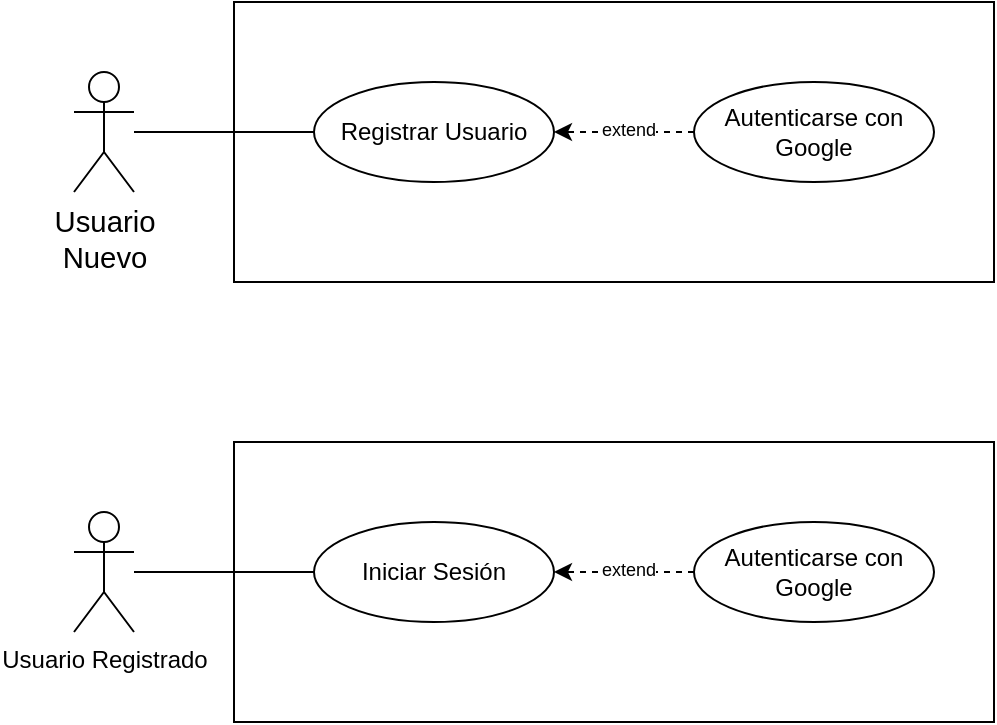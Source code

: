 <mxfile version="28.2.2">
  <diagram name="Página-1" id="0XIWDUNFnCD79X5UrX8S">
    <mxGraphModel dx="815" dy="457" grid="1" gridSize="10" guides="1" tooltips="1" connect="1" arrows="1" fold="1" page="1" pageScale="1" pageWidth="827" pageHeight="1169" math="0" shadow="0">
      <root>
        <mxCell id="0" />
        <mxCell id="1" parent="0" />
        <mxCell id="ubJK6R6DK5AjlH2tbGgX-6" value="" style="rounded=0;whiteSpace=wrap;html=1;" parent="1" vertex="1">
          <mxGeometry x="260" y="60" width="380" height="140" as="geometry" />
        </mxCell>
        <mxCell id="ubJK6R6DK5AjlH2tbGgX-2" value="&lt;span id=&quot;docs-internal-guid-1241f41a-7fff-43ba-bec1-a7c40ce26745&quot; style=&quot;font-size:11pt;font-family:Calibri,sans-serif;color:#000000;background-color:transparent;font-weight:400;font-style:normal;font-variant:normal;text-decoration:none;vertical-align:baseline;white-space:pre;white-space:pre-wrap;&quot;&gt;Usuario Nuevo&lt;/span&gt;" style="shape=umlActor;verticalLabelPosition=bottom;verticalAlign=top;html=1;outlineConnect=0;" parent="1" vertex="1">
          <mxGeometry x="180" y="95" width="30" height="60" as="geometry" />
        </mxCell>
        <mxCell id="ubJK6R6DK5AjlH2tbGgX-7" value="Registrar Usuario" style="ellipse;whiteSpace=wrap;html=1;" parent="1" vertex="1">
          <mxGeometry x="300" y="100" width="120" height="50" as="geometry" />
        </mxCell>
        <mxCell id="ubJK6R6DK5AjlH2tbGgX-9" value="" style="endArrow=none;html=1;rounded=0;entryX=0;entryY=0.5;entryDx=0;entryDy=0;" parent="1" source="ubJK6R6DK5AjlH2tbGgX-2" target="ubJK6R6DK5AjlH2tbGgX-7" edge="1">
          <mxGeometry width="50" height="50" relative="1" as="geometry">
            <mxPoint x="420" y="270" as="sourcePoint" />
            <mxPoint x="470" y="220" as="targetPoint" />
          </mxGeometry>
        </mxCell>
        <mxCell id="ubJK6R6DK5AjlH2tbGgX-13" style="edgeStyle=orthogonalEdgeStyle;rounded=0;orthogonalLoop=1;jettySize=auto;html=1;exitX=0;exitY=0.5;exitDx=0;exitDy=0;entryX=1;entryY=0.5;entryDx=0;entryDy=0;dashed=1;" parent="1" source="ubJK6R6DK5AjlH2tbGgX-10" target="ubJK6R6DK5AjlH2tbGgX-7" edge="1">
          <mxGeometry relative="1" as="geometry" />
        </mxCell>
        <mxCell id="ubJK6R6DK5AjlH2tbGgX-14" value="&lt;font style=&quot;font-size: 9px;&quot;&gt;extend&lt;/font&gt;" style="edgeLabel;html=1;align=center;verticalAlign=middle;resizable=0;points=[];" parent="ubJK6R6DK5AjlH2tbGgX-13" vertex="1" connectable="0">
          <mxGeometry x="-0.049" y="-2" relative="1" as="geometry">
            <mxPoint as="offset" />
          </mxGeometry>
        </mxCell>
        <mxCell id="ubJK6R6DK5AjlH2tbGgX-10" value="Autenticarse con Google" style="ellipse;whiteSpace=wrap;html=1;" parent="1" vertex="1">
          <mxGeometry x="490" y="100" width="120" height="50" as="geometry" />
        </mxCell>
        <mxCell id="heYqbjxYNgFWLn4nG5Zt-1" value="" style="rounded=0;whiteSpace=wrap;html=1;" vertex="1" parent="1">
          <mxGeometry x="260" y="280" width="380" height="140" as="geometry" />
        </mxCell>
        <mxCell id="heYqbjxYNgFWLn4nG5Zt-2" value="Usuario Registrado" style="shape=umlActor;verticalLabelPosition=bottom;verticalAlign=top;html=1;outlineConnect=0;" vertex="1" parent="1">
          <mxGeometry x="180" y="315" width="30" height="60" as="geometry" />
        </mxCell>
        <mxCell id="heYqbjxYNgFWLn4nG5Zt-3" value="Iniciar Sesión" style="ellipse;whiteSpace=wrap;html=1;" vertex="1" parent="1">
          <mxGeometry x="300" y="320" width="120" height="50" as="geometry" />
        </mxCell>
        <mxCell id="heYqbjxYNgFWLn4nG5Zt-4" value="" style="endArrow=none;html=1;rounded=0;entryX=0;entryY=0.5;entryDx=0;entryDy=0;" edge="1" parent="1" source="heYqbjxYNgFWLn4nG5Zt-2" target="heYqbjxYNgFWLn4nG5Zt-3">
          <mxGeometry width="50" height="50" relative="1" as="geometry">
            <mxPoint x="420" y="490" as="sourcePoint" />
            <mxPoint x="470" y="440" as="targetPoint" />
          </mxGeometry>
        </mxCell>
        <mxCell id="heYqbjxYNgFWLn4nG5Zt-5" style="edgeStyle=orthogonalEdgeStyle;rounded=0;orthogonalLoop=1;jettySize=auto;html=1;exitX=0;exitY=0.5;exitDx=0;exitDy=0;entryX=1;entryY=0.5;entryDx=0;entryDy=0;dashed=1;" edge="1" parent="1" source="heYqbjxYNgFWLn4nG5Zt-7" target="heYqbjxYNgFWLn4nG5Zt-3">
          <mxGeometry relative="1" as="geometry" />
        </mxCell>
        <mxCell id="heYqbjxYNgFWLn4nG5Zt-6" value="&lt;font style=&quot;font-size: 9px;&quot;&gt;extend&lt;/font&gt;" style="edgeLabel;html=1;align=center;verticalAlign=middle;resizable=0;points=[];" vertex="1" connectable="0" parent="heYqbjxYNgFWLn4nG5Zt-5">
          <mxGeometry x="-0.049" y="-2" relative="1" as="geometry">
            <mxPoint as="offset" />
          </mxGeometry>
        </mxCell>
        <mxCell id="heYqbjxYNgFWLn4nG5Zt-7" value="Autenticarse con Google" style="ellipse;whiteSpace=wrap;html=1;" vertex="1" parent="1">
          <mxGeometry x="490" y="320" width="120" height="50" as="geometry" />
        </mxCell>
      </root>
    </mxGraphModel>
  </diagram>
</mxfile>

